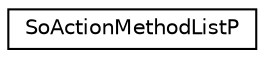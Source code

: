 digraph "Graphical Class Hierarchy"
{
 // LATEX_PDF_SIZE
  edge [fontname="Helvetica",fontsize="10",labelfontname="Helvetica",labelfontsize="10"];
  node [fontname="Helvetica",fontsize="10",shape=record];
  rankdir="LR";
  Node0 [label="SoActionMethodListP",height=0.2,width=0.4,color="black", fillcolor="white", style="filled",URL="$classSoActionMethodListP.html",tooltip=" "];
}
